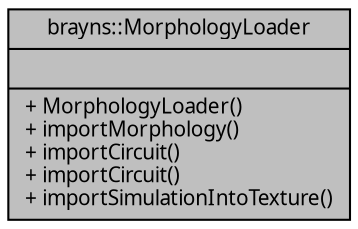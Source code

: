 digraph "brayns::MorphologyLoader"
{
  edge [fontname="Sans",fontsize="10",labelfontname="Sans",labelfontsize="10"];
  node [fontname="Sans",fontsize="10",shape=record];
  Node1 [label="{brayns::MorphologyLoader\n||+ MorphologyLoader()\l+ importMorphology()\l+ importCircuit()\l+ importCircuit()\l+ importSimulationIntoTexture()\l}",height=0.2,width=0.4,color="black", fillcolor="grey75", style="filled" fontcolor="black"];
}
